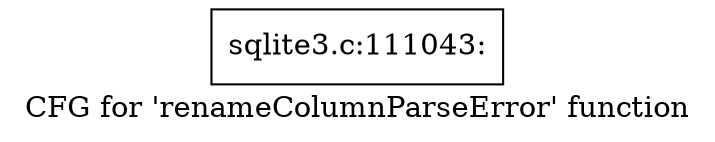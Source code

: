 digraph "CFG for 'renameColumnParseError' function" {
	label="CFG for 'renameColumnParseError' function";

	Node0x55c0fa66e430 [shape=record,label="{sqlite3.c:111043:}"];
}
